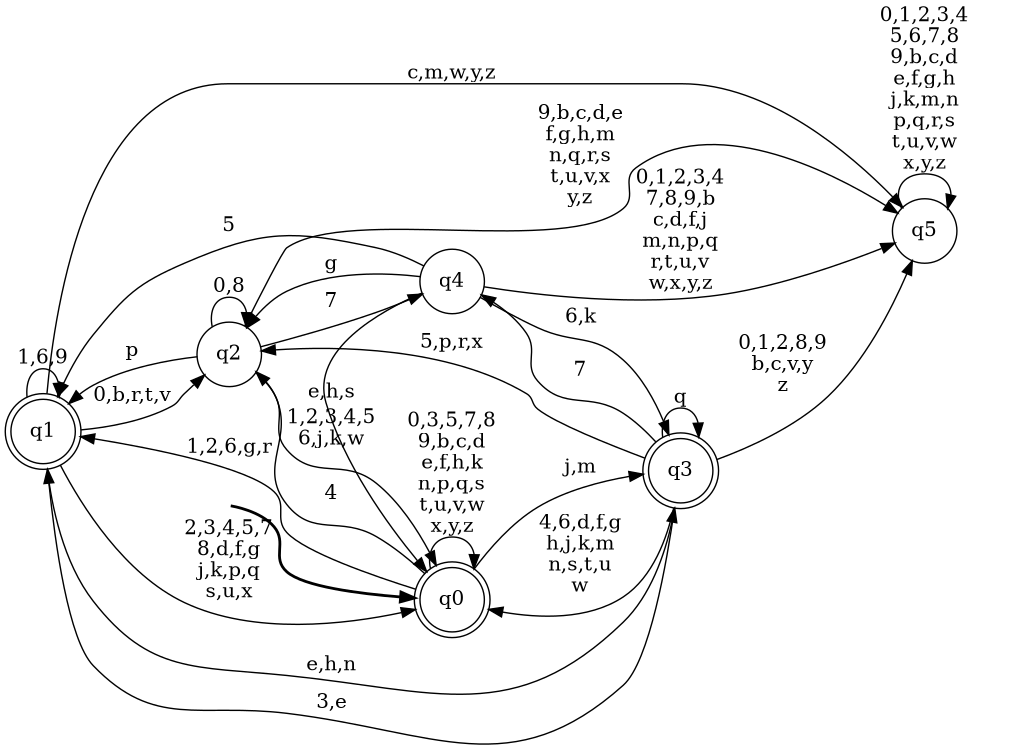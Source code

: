 digraph BlueStar {
__start0 [style = invis, shape = none, label = "", width = 0, height = 0];

rankdir=LR;
size="8,5";

s0 [style="rounded,filled", color="black", fillcolor="white" shape="doublecircle", label="q0"];
s1 [style="rounded,filled", color="black", fillcolor="white" shape="doublecircle", label="q1"];
s2 [style="filled", color="black", fillcolor="white" shape="circle", label="q2"];
s3 [style="rounded,filled", color="black", fillcolor="white" shape="doublecircle", label="q3"];
s4 [style="filled", color="black", fillcolor="white" shape="circle", label="q4"];
s5 [style="filled", color="black", fillcolor="white" shape="circle", label="q5"];
subgraph cluster_main { 
	graph [pad=".75", ranksep="0.15", nodesep="0.15"];
	 style=invis; 
	__start0 -> s0 [penwidth=2];
}
s0 -> s0 [label="0,3,5,7,8\n9,b,c,d\ne,f,h,k\nn,p,q,s\nt,u,v,w\nx,y,z"];
s0 -> s1 [label="1,2,6,g,r"];
s0 -> s2 [label="4"];
s0 -> s3 [label="j,m"];
s1 -> s0 [label="2,3,4,5,7\n8,d,f,g\nj,k,p,q\ns,u,x"];
s1 -> s1 [label="1,6,9"];
s1 -> s2 [label="0,b,r,t,v"];
s1 -> s3 [label="e,h,n"];
s1 -> s5 [label="c,m,w,y,z"];
s2 -> s0 [label="1,2,3,4,5\n6,j,k,w"];
s2 -> s1 [label="p"];
s2 -> s2 [label="0,8"];
s2 -> s4 [label="7"];
s2 -> s5 [label="9,b,c,d,e\nf,g,h,m\nn,q,r,s\nt,u,v,x\ny,z"];
s3 -> s0 [label="4,6,d,f,g\nh,j,k,m\nn,s,t,u\nw"];
s3 -> s1 [label="3,e"];
s3 -> s2 [label="5,p,r,x"];
s3 -> s3 [label="q"];
s3 -> s4 [label="7"];
s3 -> s5 [label="0,1,2,8,9\nb,c,v,y\nz"];
s4 -> s0 [label="e,h,s"];
s4 -> s1 [label="5"];
s4 -> s2 [label="g"];
s4 -> s3 [label="6,k"];
s4 -> s5 [label="0,1,2,3,4\n7,8,9,b\nc,d,f,j\nm,n,p,q\nr,t,u,v\nw,x,y,z"];
s5 -> s5 [label="0,1,2,3,4\n5,6,7,8\n9,b,c,d\ne,f,g,h\nj,k,m,n\np,q,r,s\nt,u,v,w\nx,y,z"];

}